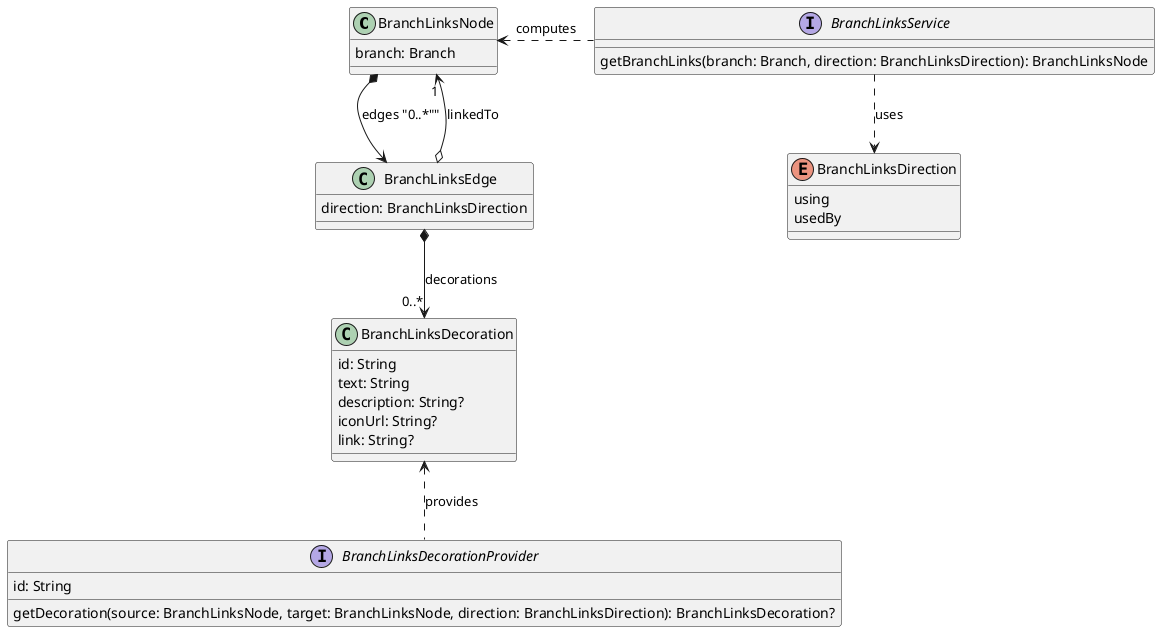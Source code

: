 @startuml

class BranchLinksNode {
    branch: Branch
}

class BranchLinksEdge {
    direction: BranchLinksDirection
}

BranchLinksNode *--> BranchLinksEdge: edges "0..*""
BranchLinksEdge o--> BranchLinksNode: linkedTo "1"

class BranchLinksDecoration {
    id: String
    text: String
    description: String?
    iconUrl: String?
    link: String?
}

BranchLinksEdge *--> BranchLinksDecoration: decorations "0..*"

interface BranchLinksDecorationProvider {
    id: String
    getDecoration(source: BranchLinksNode, target: BranchLinksNode, direction: BranchLinksDirection): BranchLinksDecoration?
}

BranchLinksDecorationProvider .up.> BranchLinksDecoration: provides

interface BranchLinksService {
    getBranchLinks(branch: Branch, direction: BranchLinksDirection): BranchLinksNode
}

enum BranchLinksDirection {
    using
    usedBy
}

BranchLinksService .left.> BranchLinksNode: computes
BranchLinksService .down.> BranchLinksDirection: uses

@enduml